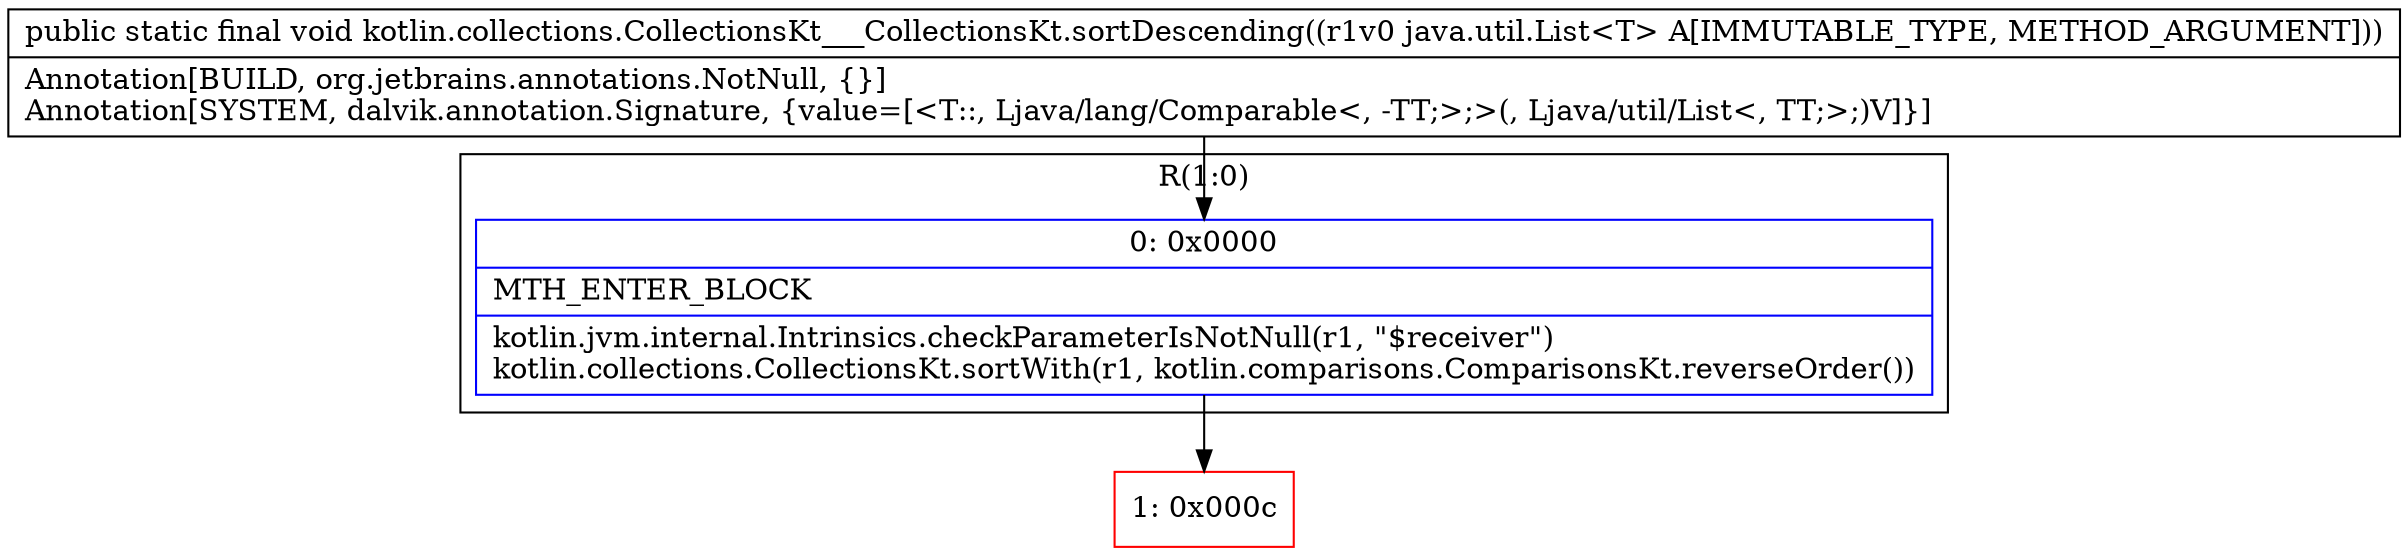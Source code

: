 digraph "CFG forkotlin.collections.CollectionsKt___CollectionsKt.sortDescending(Ljava\/util\/List;)V" {
subgraph cluster_Region_207862940 {
label = "R(1:0)";
node [shape=record,color=blue];
Node_0 [shape=record,label="{0\:\ 0x0000|MTH_ENTER_BLOCK\l|kotlin.jvm.internal.Intrinsics.checkParameterIsNotNull(r1, \"$receiver\")\lkotlin.collections.CollectionsKt.sortWith(r1, kotlin.comparisons.ComparisonsKt.reverseOrder())\l}"];
}
Node_1 [shape=record,color=red,label="{1\:\ 0x000c}"];
MethodNode[shape=record,label="{public static final void kotlin.collections.CollectionsKt___CollectionsKt.sortDescending((r1v0 java.util.List\<T\> A[IMMUTABLE_TYPE, METHOD_ARGUMENT]))  | Annotation[BUILD, org.jetbrains.annotations.NotNull, \{\}]\lAnnotation[SYSTEM, dalvik.annotation.Signature, \{value=[\<T::, Ljava\/lang\/Comparable\<, \-TT;\>;\>(, Ljava\/util\/List\<, TT;\>;)V]\}]\l}"];
MethodNode -> Node_0;
Node_0 -> Node_1;
}

